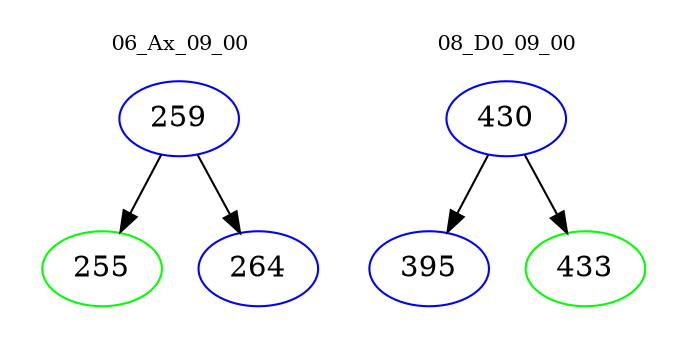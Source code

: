 digraph{
subgraph cluster_0 {
color = white
label = "06_Ax_09_00";
fontsize=10;
T0_259 [label="259", color="blue"]
T0_259 -> T0_255 [color="black"]
T0_255 [label="255", color="green"]
T0_259 -> T0_264 [color="black"]
T0_264 [label="264", color="blue"]
}
subgraph cluster_1 {
color = white
label = "08_D0_09_00";
fontsize=10;
T1_430 [label="430", color="blue"]
T1_430 -> T1_395 [color="black"]
T1_395 [label="395", color="blue"]
T1_430 -> T1_433 [color="black"]
T1_433 [label="433", color="green"]
}
}
